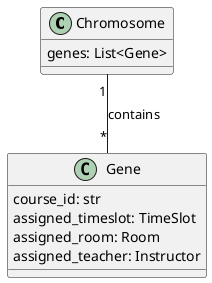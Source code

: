 @startuml chromosome_design

' Chromosome Design for University Timetabling Problem

class Chromosome {
  genes: List<Gene>
}

class Gene {
  course_id: str
  assigned_timeslot: TimeSlot
  assigned_room: Room
  assigned_teacher: Instructor
}

Chromosome "1" -- "*" Gene : contains

@enduml
